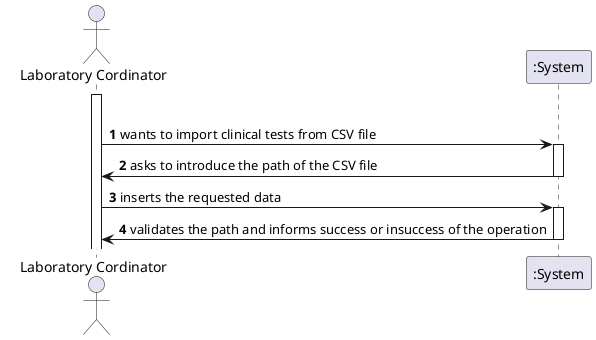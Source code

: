 @startuml
'https://plantuml.com/sequence-diagram

autonumber

actor  "Laboratory Cordinator" as LC

participant ":System" as System


activate LC

loop
LC -> System: wants to import clinical tests from CSV file

activate System

System -> LC: asks to introduce the path of the CSV file

deactivate System

LC -> System:  inserts the requested data

activate System

System -> LC: validates the path and informs success or insuccess of the operation

deactivate System



@enduml